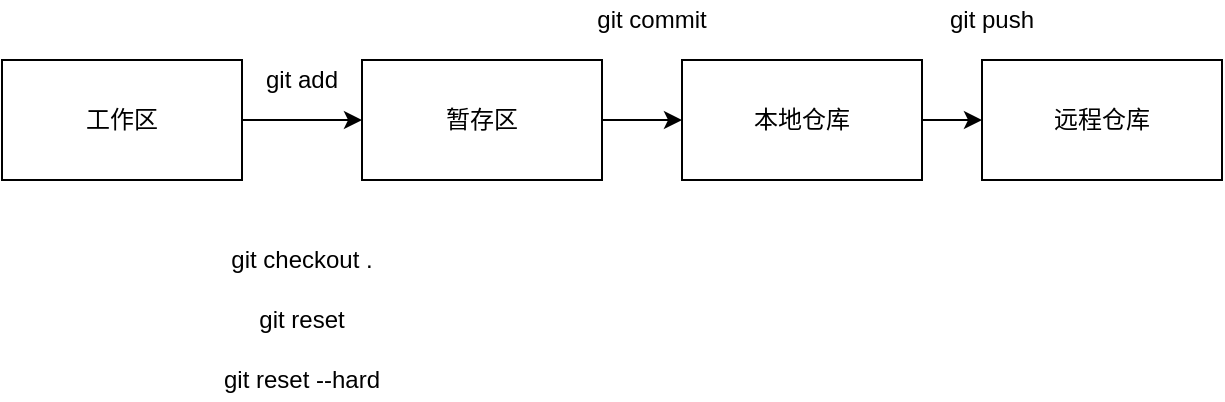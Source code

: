 <mxfile version="14.5.1" type="device"><diagram id="ljvVr14A4pr5SiviNUdx" name="Page-1"><mxGraphModel dx="1144" dy="662" grid="1" gridSize="10" guides="1" tooltips="1" connect="1" arrows="1" fold="1" page="1" pageScale="1" pageWidth="850" pageHeight="1100" math="0" shadow="0"><root><mxCell id="0"/><mxCell id="1" parent="0"/><mxCell id="2mLo1RDtY-FwHUVbYE5U-6" style="edgeStyle=orthogonalEdgeStyle;rounded=0;orthogonalLoop=1;jettySize=auto;html=1;exitX=1;exitY=0.5;exitDx=0;exitDy=0;" edge="1" parent="1" source="2mLo1RDtY-FwHUVbYE5U-2" target="2mLo1RDtY-FwHUVbYE5U-3"><mxGeometry relative="1" as="geometry"/></mxCell><mxCell id="2mLo1RDtY-FwHUVbYE5U-2" value="工作区" style="rounded=0;whiteSpace=wrap;html=1;" vertex="1" parent="1"><mxGeometry x="250" y="330" width="120" height="60" as="geometry"/></mxCell><mxCell id="2mLo1RDtY-FwHUVbYE5U-13" style="edgeStyle=orthogonalEdgeStyle;rounded=0;orthogonalLoop=1;jettySize=auto;html=1;exitX=1;exitY=0.5;exitDx=0;exitDy=0;" edge="1" parent="1" source="2mLo1RDtY-FwHUVbYE5U-3" target="2mLo1RDtY-FwHUVbYE5U-4"><mxGeometry relative="1" as="geometry"/></mxCell><mxCell id="2mLo1RDtY-FwHUVbYE5U-3" value="暂存区" style="rounded=0;whiteSpace=wrap;html=1;" vertex="1" parent="1"><mxGeometry x="430" y="330" width="120" height="60" as="geometry"/></mxCell><mxCell id="2mLo1RDtY-FwHUVbYE5U-12" style="edgeStyle=orthogonalEdgeStyle;rounded=0;orthogonalLoop=1;jettySize=auto;html=1;exitX=1;exitY=0.5;exitDx=0;exitDy=0;entryX=0;entryY=0.5;entryDx=0;entryDy=0;" edge="1" parent="1" source="2mLo1RDtY-FwHUVbYE5U-4" target="2mLo1RDtY-FwHUVbYE5U-5"><mxGeometry relative="1" as="geometry"/></mxCell><mxCell id="2mLo1RDtY-FwHUVbYE5U-4" value="本地仓库" style="rounded=0;whiteSpace=wrap;html=1;" vertex="1" parent="1"><mxGeometry x="590" y="330" width="120" height="60" as="geometry"/></mxCell><mxCell id="2mLo1RDtY-FwHUVbYE5U-5" value="远程仓库" style="rounded=0;whiteSpace=wrap;html=1;" vertex="1" parent="1"><mxGeometry x="740" y="330" width="120" height="60" as="geometry"/></mxCell><mxCell id="2mLo1RDtY-FwHUVbYE5U-7" value="git add" style="text;html=1;strokeColor=none;fillColor=none;align=center;verticalAlign=middle;whiteSpace=wrap;rounded=0;" vertex="1" parent="1"><mxGeometry x="380" y="330" width="40" height="20" as="geometry"/></mxCell><mxCell id="2mLo1RDtY-FwHUVbYE5U-10" value="git commit" style="text;html=1;strokeColor=none;fillColor=none;align=center;verticalAlign=middle;whiteSpace=wrap;rounded=0;" vertex="1" parent="1"><mxGeometry x="500" y="300" width="150" height="20" as="geometry"/></mxCell><mxCell id="2mLo1RDtY-FwHUVbYE5U-11" value="git push" style="text;html=1;strokeColor=none;fillColor=none;align=center;verticalAlign=middle;whiteSpace=wrap;rounded=0;" vertex="1" parent="1"><mxGeometry x="700" y="300" width="90" height="20" as="geometry"/></mxCell><mxCell id="2mLo1RDtY-FwHUVbYE5U-14" value="git checkout ." style="text;html=1;strokeColor=none;fillColor=none;align=center;verticalAlign=middle;whiteSpace=wrap;rounded=0;" vertex="1" parent="1"><mxGeometry x="325" y="420" width="150" height="20" as="geometry"/></mxCell><mxCell id="2mLo1RDtY-FwHUVbYE5U-15" value="git reset" style="text;html=1;strokeColor=none;fillColor=none;align=center;verticalAlign=middle;whiteSpace=wrap;rounded=0;" vertex="1" parent="1"><mxGeometry x="325" y="450" width="150" height="20" as="geometry"/></mxCell><mxCell id="2mLo1RDtY-FwHUVbYE5U-16" value="git reset --hard" style="text;html=1;strokeColor=none;fillColor=none;align=center;verticalAlign=middle;whiteSpace=wrap;rounded=0;" vertex="1" parent="1"><mxGeometry x="325" y="480" width="150" height="20" as="geometry"/></mxCell></root></mxGraphModel></diagram></mxfile>